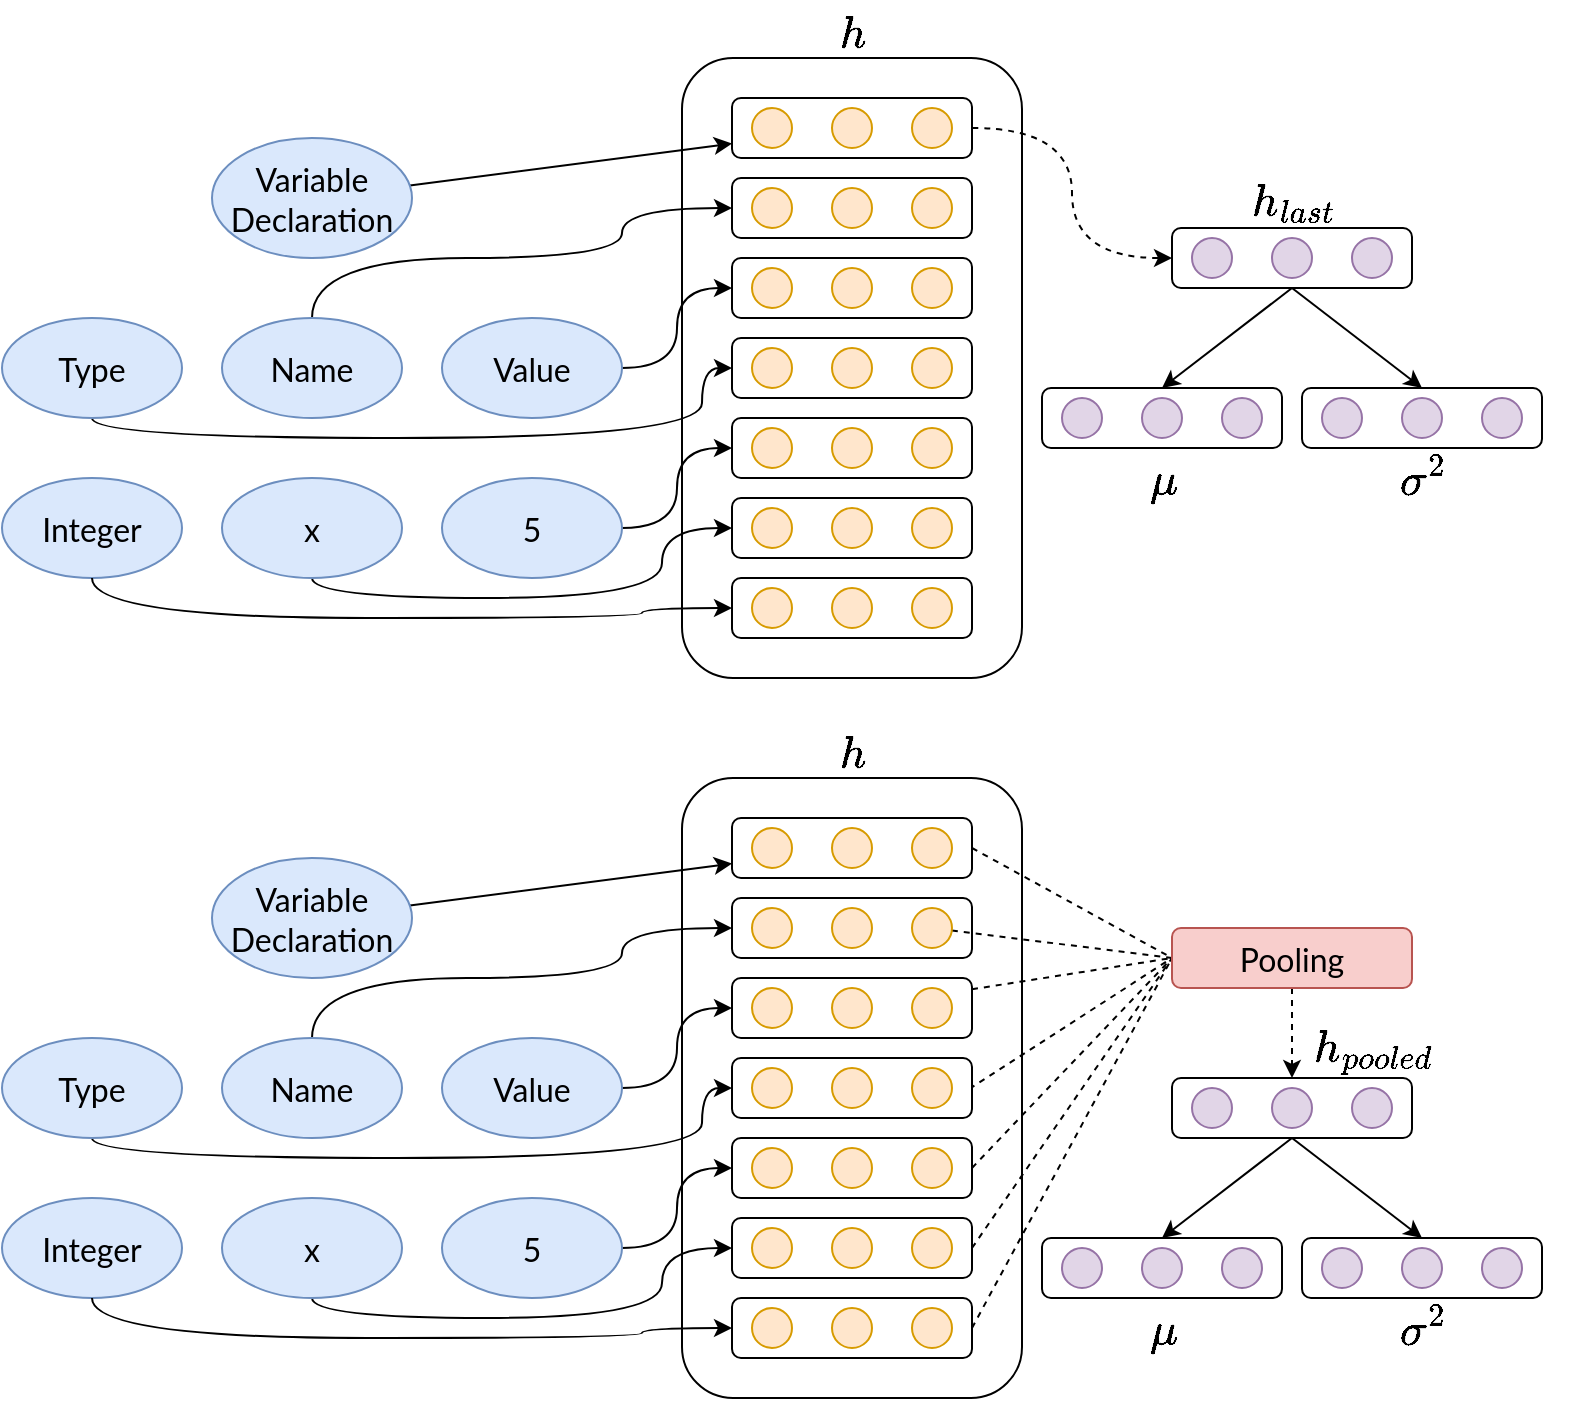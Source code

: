 <mxfile version="14.8.5" type="device"><diagram id="ypJ4XwkEqWd9uVKHv0ZR" name="Page-1"><mxGraphModel dx="1673" dy="920" grid="1" gridSize="10" guides="1" tooltips="1" connect="1" arrows="1" fold="1" page="1" pageScale="1" pageWidth="827" pageHeight="1169" math="1" shadow="0"><root><mxCell id="0"/><mxCell id="1" parent="0"/><mxCell id="jAnNdnxV0atTqj2588EA-1" value="" style="rounded=1;whiteSpace=wrap;html=1;fontFamily=Lato;fontSource=https%3A%2F%2Ffonts.googleapis.com%2Fcss%3Ffamily%3DLato;fontSize=20;" vertex="1" parent="1"><mxGeometry x="340" y="190" width="170" height="310" as="geometry"/></mxCell><mxCell id="jAnNdnxV0atTqj2588EA-38" style="rounded=0;orthogonalLoop=1;jettySize=auto;html=1;" edge="1" parent="1" source="dP1jcXyGKZI1UrUDFNHJ-2" target="jAnNdnxV0atTqj2588EA-2"><mxGeometry relative="1" as="geometry"/></mxCell><mxCell id="dP1jcXyGKZI1UrUDFNHJ-2" value="&lt;div style=&quot;font-size: 16px;&quot;&gt;Variable &lt;br style=&quot;font-size: 16px;&quot;&gt;&lt;/div&gt;&lt;div style=&quot;font-size: 16px;&quot;&gt;Declaration&lt;br style=&quot;font-size: 16px;&quot;&gt;&lt;/div&gt;" style="ellipse;whiteSpace=wrap;html=1;fontFamily=Lato;fontSource=https%3A%2F%2Ffonts.googleapis.com%2Fcss%3Ffamily%3DLato;fontSize=16;fillColor=#dae8fc;strokeColor=#6c8ebf;" parent="1" vertex="1"><mxGeometry x="105" y="230" width="100" height="60" as="geometry"/></mxCell><mxCell id="jAnNdnxV0atTqj2588EA-45" style="edgeStyle=orthogonalEdgeStyle;rounded=0;orthogonalLoop=1;jettySize=auto;html=1;exitX=0.5;exitY=0;exitDx=0;exitDy=0;entryX=0;entryY=0.5;entryDx=0;entryDy=0;curved=1;" edge="1" parent="1" source="dP1jcXyGKZI1UrUDFNHJ-3" target="jAnNdnxV0atTqj2588EA-7"><mxGeometry relative="1" as="geometry"><Array as="points"><mxPoint x="155" y="290"/><mxPoint x="310" y="290"/><mxPoint x="310" y="265"/></Array></mxGeometry></mxCell><mxCell id="dP1jcXyGKZI1UrUDFNHJ-3" value="Name" style="ellipse;whiteSpace=wrap;html=1;fontFamily=Lato;fontSource=https%3A%2F%2Ffonts.googleapis.com%2Fcss%3Ffamily%3DLato;fontSize=16;fillColor=#dae8fc;strokeColor=#6c8ebf;" parent="1" vertex="1"><mxGeometry x="110" y="320" width="90" height="50" as="geometry"/></mxCell><mxCell id="jAnNdnxV0atTqj2588EA-35" style="edgeStyle=orthogonalEdgeStyle;curved=1;rounded=0;orthogonalLoop=1;jettySize=auto;html=1;entryX=0;entryY=0.5;entryDx=0;entryDy=0;" edge="1" parent="1" source="dP1jcXyGKZI1UrUDFNHJ-4" target="jAnNdnxV0atTqj2588EA-15"><mxGeometry relative="1" as="geometry"><Array as="points"><mxPoint x="45" y="380"/><mxPoint x="350" y="380"/><mxPoint x="350" y="345"/></Array></mxGeometry></mxCell><mxCell id="dP1jcXyGKZI1UrUDFNHJ-4" value="Type" style="ellipse;whiteSpace=wrap;html=1;fontFamily=Lato;fontSource=https%3A%2F%2Ffonts.googleapis.com%2Fcss%3Ffamily%3DLato;fontSize=16;fillColor=#dae8fc;strokeColor=#6c8ebf;" parent="1" vertex="1"><mxGeometry y="320" width="90" height="50" as="geometry"/></mxCell><mxCell id="jAnNdnxV0atTqj2588EA-37" style="edgeStyle=orthogonalEdgeStyle;curved=1;rounded=0;orthogonalLoop=1;jettySize=auto;html=1;entryX=0;entryY=0.5;entryDx=0;entryDy=0;" edge="1" parent="1" source="dP1jcXyGKZI1UrUDFNHJ-5" target="jAnNdnxV0atTqj2588EA-11"><mxGeometry relative="1" as="geometry"/></mxCell><mxCell id="dP1jcXyGKZI1UrUDFNHJ-5" value="Value" style="ellipse;whiteSpace=wrap;html=1;fontFamily=Lato;fontSource=https%3A%2F%2Ffonts.googleapis.com%2Fcss%3Ffamily%3DLato;fontSize=16;fillColor=#dae8fc;strokeColor=#6c8ebf;" parent="1" vertex="1"><mxGeometry x="220" y="320" width="90" height="50" as="geometry"/></mxCell><mxCell id="dP1jcXyGKZI1UrUDFNHJ-6" value="Integer" style="ellipse;whiteSpace=wrap;html=1;fontFamily=Lato;fontSource=https%3A%2F%2Ffonts.googleapis.com%2Fcss%3Ffamily%3DLato;fontSize=16;fillColor=#dae8fc;strokeColor=#6c8ebf;" parent="1" vertex="1"><mxGeometry y="400" width="90" height="50" as="geometry"/></mxCell><mxCell id="jAnNdnxV0atTqj2588EA-32" style="edgeStyle=orthogonalEdgeStyle;curved=1;rounded=0;orthogonalLoop=1;jettySize=auto;html=1;exitX=0.5;exitY=1;exitDx=0;exitDy=0;entryX=0;entryY=0.5;entryDx=0;entryDy=0;" edge="1" parent="1" source="dP1jcXyGKZI1UrUDFNHJ-7" target="jAnNdnxV0atTqj2588EA-23"><mxGeometry relative="1" as="geometry"><Array as="points"><mxPoint x="155" y="460"/><mxPoint x="330" y="460"/><mxPoint x="330" y="425"/></Array></mxGeometry></mxCell><mxCell id="dP1jcXyGKZI1UrUDFNHJ-7" value="x" style="ellipse;whiteSpace=wrap;html=1;fontFamily=Lato;fontSource=https%3A%2F%2Ffonts.googleapis.com%2Fcss%3Ffamily%3DLato;fontSize=16;fillColor=#dae8fc;strokeColor=#6c8ebf;" parent="1" vertex="1"><mxGeometry x="110" y="400" width="90" height="50" as="geometry"/></mxCell><mxCell id="jAnNdnxV0atTqj2588EA-33" style="edgeStyle=orthogonalEdgeStyle;curved=1;rounded=0;orthogonalLoop=1;jettySize=auto;html=1;exitX=1;exitY=0.5;exitDx=0;exitDy=0;entryX=0;entryY=0.5;entryDx=0;entryDy=0;" edge="1" parent="1" source="dP1jcXyGKZI1UrUDFNHJ-8" target="jAnNdnxV0atTqj2588EA-19"><mxGeometry relative="1" as="geometry"/></mxCell><mxCell id="dP1jcXyGKZI1UrUDFNHJ-8" value="5" style="ellipse;whiteSpace=wrap;html=1;fontFamily=Lato;fontSource=https%3A%2F%2Ffonts.googleapis.com%2Fcss%3Ffamily%3DLato;fontSize=16;fillColor=#dae8fc;strokeColor=#6c8ebf;" parent="1" vertex="1"><mxGeometry x="220" y="400" width="90" height="50" as="geometry"/></mxCell><mxCell id="jAnNdnxV0atTqj2588EA-31" style="rounded=0;orthogonalLoop=1;jettySize=auto;html=1;entryX=0;entryY=0.5;entryDx=0;entryDy=0;edgeStyle=orthogonalEdgeStyle;curved=1;" edge="1" parent="1" target="jAnNdnxV0atTqj2588EA-27"><mxGeometry relative="1" as="geometry"><mxPoint x="45" y="450" as="sourcePoint"/><Array as="points"><mxPoint x="45" y="470"/><mxPoint x="320" y="470"/><mxPoint x="320" y="465"/></Array></mxGeometry></mxCell><mxCell id="jAnNdnxV0atTqj2588EA-47" style="edgeStyle=orthogonalEdgeStyle;curved=1;rounded=0;orthogonalLoop=1;jettySize=auto;html=1;entryX=0;entryY=0.5;entryDx=0;entryDy=0;strokeColor=#000000;dashed=1;fontFamily=Lato;fontSource=https%3A%2F%2Ffonts.googleapis.com%2Fcss%3Ffamily%3DLato;fontSize=20;" edge="1" parent="1" source="jAnNdnxV0atTqj2588EA-2" target="jAnNdnxV0atTqj2588EA-40"><mxGeometry relative="1" as="geometry"/></mxCell><mxCell id="jAnNdnxV0atTqj2588EA-2" value="" style="rounded=1;whiteSpace=wrap;html=1;fontFamily=Lato;fontSource=https%3A%2F%2Ffonts.googleapis.com%2Fcss%3Ffamily%3DLato;fontSize=20;" vertex="1" parent="1"><mxGeometry x="365" y="210" width="120" height="30" as="geometry"/></mxCell><mxCell id="jAnNdnxV0atTqj2588EA-3" value="" style="ellipse;whiteSpace=wrap;html=1;aspect=fixed;fillColor=#ffe6cc;strokeColor=#d79b00;fontFamily=Lato;fontSource=https%3A%2F%2Ffonts.googleapis.com%2Fcss%3Ffamily%3DLato;fontSize=20;" vertex="1" parent="1"><mxGeometry x="375" y="215" width="20" height="20" as="geometry"/></mxCell><mxCell id="jAnNdnxV0atTqj2588EA-4" value="" style="ellipse;whiteSpace=wrap;html=1;aspect=fixed;fillColor=#ffe6cc;strokeColor=#d79b00;fontFamily=Lato;fontSource=https%3A%2F%2Ffonts.googleapis.com%2Fcss%3Ffamily%3DLato;fontSize=20;" vertex="1" parent="1"><mxGeometry x="415" y="215" width="20" height="20" as="geometry"/></mxCell><mxCell id="jAnNdnxV0atTqj2588EA-5" value="" style="ellipse;whiteSpace=wrap;html=1;aspect=fixed;fillColor=#ffe6cc;strokeColor=#d79b00;fontFamily=Lato;fontSource=https%3A%2F%2Ffonts.googleapis.com%2Fcss%3Ffamily%3DLato;fontSize=20;" vertex="1" parent="1"><mxGeometry x="455" y="215" width="20" height="20" as="geometry"/></mxCell><mxCell id="jAnNdnxV0atTqj2588EA-7" value="" style="rounded=1;whiteSpace=wrap;html=1;fontFamily=Lato;fontSource=https%3A%2F%2Ffonts.googleapis.com%2Fcss%3Ffamily%3DLato;fontSize=20;" vertex="1" parent="1"><mxGeometry x="365" y="250" width="120" height="30" as="geometry"/></mxCell><mxCell id="jAnNdnxV0atTqj2588EA-8" value="" style="ellipse;whiteSpace=wrap;html=1;aspect=fixed;fillColor=#ffe6cc;strokeColor=#d79b00;fontFamily=Lato;fontSource=https%3A%2F%2Ffonts.googleapis.com%2Fcss%3Ffamily%3DLato;fontSize=20;" vertex="1" parent="1"><mxGeometry x="375" y="255" width="20" height="20" as="geometry"/></mxCell><mxCell id="jAnNdnxV0atTqj2588EA-9" value="" style="ellipse;whiteSpace=wrap;html=1;aspect=fixed;fillColor=#ffe6cc;strokeColor=#d79b00;fontFamily=Lato;fontSource=https%3A%2F%2Ffonts.googleapis.com%2Fcss%3Ffamily%3DLato;fontSize=20;" vertex="1" parent="1"><mxGeometry x="415" y="255" width="20" height="20" as="geometry"/></mxCell><mxCell id="jAnNdnxV0atTqj2588EA-10" value="" style="ellipse;whiteSpace=wrap;html=1;aspect=fixed;fillColor=#ffe6cc;strokeColor=#d79b00;fontFamily=Lato;fontSource=https%3A%2F%2Ffonts.googleapis.com%2Fcss%3Ffamily%3DLato;fontSize=20;" vertex="1" parent="1"><mxGeometry x="455" y="255" width="20" height="20" as="geometry"/></mxCell><mxCell id="jAnNdnxV0atTqj2588EA-11" value="" style="rounded=1;whiteSpace=wrap;html=1;fontFamily=Lato;fontSource=https%3A%2F%2Ffonts.googleapis.com%2Fcss%3Ffamily%3DLato;fontSize=20;" vertex="1" parent="1"><mxGeometry x="365" y="290" width="120" height="30" as="geometry"/></mxCell><mxCell id="jAnNdnxV0atTqj2588EA-12" value="" style="ellipse;whiteSpace=wrap;html=1;aspect=fixed;fillColor=#ffe6cc;strokeColor=#d79b00;fontFamily=Lato;fontSource=https%3A%2F%2Ffonts.googleapis.com%2Fcss%3Ffamily%3DLato;fontSize=20;" vertex="1" parent="1"><mxGeometry x="375" y="295" width="20" height="20" as="geometry"/></mxCell><mxCell id="jAnNdnxV0atTqj2588EA-13" value="" style="ellipse;whiteSpace=wrap;html=1;aspect=fixed;fillColor=#ffe6cc;strokeColor=#d79b00;fontFamily=Lato;fontSource=https%3A%2F%2Ffonts.googleapis.com%2Fcss%3Ffamily%3DLato;fontSize=20;" vertex="1" parent="1"><mxGeometry x="415" y="295" width="20" height="20" as="geometry"/></mxCell><mxCell id="jAnNdnxV0atTqj2588EA-14" value="" style="ellipse;whiteSpace=wrap;html=1;aspect=fixed;fillColor=#ffe6cc;strokeColor=#d79b00;fontFamily=Lato;fontSource=https%3A%2F%2Ffonts.googleapis.com%2Fcss%3Ffamily%3DLato;fontSize=20;" vertex="1" parent="1"><mxGeometry x="455" y="295" width="20" height="20" as="geometry"/></mxCell><mxCell id="jAnNdnxV0atTqj2588EA-15" value="" style="rounded=1;whiteSpace=wrap;html=1;fontFamily=Lato;fontSource=https%3A%2F%2Ffonts.googleapis.com%2Fcss%3Ffamily%3DLato;fontSize=20;" vertex="1" parent="1"><mxGeometry x="365" y="330" width="120" height="30" as="geometry"/></mxCell><mxCell id="jAnNdnxV0atTqj2588EA-16" value="" style="ellipse;whiteSpace=wrap;html=1;aspect=fixed;fillColor=#ffe6cc;strokeColor=#d79b00;fontFamily=Lato;fontSource=https%3A%2F%2Ffonts.googleapis.com%2Fcss%3Ffamily%3DLato;fontSize=20;" vertex="1" parent="1"><mxGeometry x="375" y="335" width="20" height="20" as="geometry"/></mxCell><mxCell id="jAnNdnxV0atTqj2588EA-17" value="" style="ellipse;whiteSpace=wrap;html=1;aspect=fixed;fillColor=#ffe6cc;strokeColor=#d79b00;fontFamily=Lato;fontSource=https%3A%2F%2Ffonts.googleapis.com%2Fcss%3Ffamily%3DLato;fontSize=20;" vertex="1" parent="1"><mxGeometry x="415" y="335" width="20" height="20" as="geometry"/></mxCell><mxCell id="jAnNdnxV0atTqj2588EA-18" value="" style="ellipse;whiteSpace=wrap;html=1;aspect=fixed;fillColor=#ffe6cc;strokeColor=#d79b00;fontFamily=Lato;fontSource=https%3A%2F%2Ffonts.googleapis.com%2Fcss%3Ffamily%3DLato;fontSize=20;" vertex="1" parent="1"><mxGeometry x="455" y="335" width="20" height="20" as="geometry"/></mxCell><mxCell id="jAnNdnxV0atTqj2588EA-19" value="" style="rounded=1;whiteSpace=wrap;html=1;fontFamily=Lato;fontSource=https%3A%2F%2Ffonts.googleapis.com%2Fcss%3Ffamily%3DLato;fontSize=20;" vertex="1" parent="1"><mxGeometry x="365" y="370" width="120" height="30" as="geometry"/></mxCell><mxCell id="jAnNdnxV0atTqj2588EA-20" value="" style="ellipse;whiteSpace=wrap;html=1;aspect=fixed;fillColor=#ffe6cc;strokeColor=#d79b00;fontFamily=Lato;fontSource=https%3A%2F%2Ffonts.googleapis.com%2Fcss%3Ffamily%3DLato;fontSize=20;" vertex="1" parent="1"><mxGeometry x="375" y="375" width="20" height="20" as="geometry"/></mxCell><mxCell id="jAnNdnxV0atTqj2588EA-21" value="" style="ellipse;whiteSpace=wrap;html=1;aspect=fixed;fillColor=#ffe6cc;strokeColor=#d79b00;fontFamily=Lato;fontSource=https%3A%2F%2Ffonts.googleapis.com%2Fcss%3Ffamily%3DLato;fontSize=20;" vertex="1" parent="1"><mxGeometry x="415" y="375" width="20" height="20" as="geometry"/></mxCell><mxCell id="jAnNdnxV0atTqj2588EA-22" value="" style="ellipse;whiteSpace=wrap;html=1;aspect=fixed;fillColor=#ffe6cc;strokeColor=#d79b00;fontFamily=Lato;fontSource=https%3A%2F%2Ffonts.googleapis.com%2Fcss%3Ffamily%3DLato;fontSize=20;" vertex="1" parent="1"><mxGeometry x="455" y="375" width="20" height="20" as="geometry"/></mxCell><mxCell id="jAnNdnxV0atTqj2588EA-23" value="" style="rounded=1;whiteSpace=wrap;html=1;fontFamily=Lato;fontSource=https%3A%2F%2Ffonts.googleapis.com%2Fcss%3Ffamily%3DLato;fontSize=20;" vertex="1" parent="1"><mxGeometry x="365" y="410" width="120" height="30" as="geometry"/></mxCell><mxCell id="jAnNdnxV0atTqj2588EA-24" value="" style="ellipse;whiteSpace=wrap;html=1;aspect=fixed;fillColor=#ffe6cc;strokeColor=#d79b00;fontFamily=Lato;fontSource=https%3A%2F%2Ffonts.googleapis.com%2Fcss%3Ffamily%3DLato;fontSize=20;" vertex="1" parent="1"><mxGeometry x="375" y="415" width="20" height="20" as="geometry"/></mxCell><mxCell id="jAnNdnxV0atTqj2588EA-25" value="" style="ellipse;whiteSpace=wrap;html=1;aspect=fixed;fillColor=#ffe6cc;strokeColor=#d79b00;fontFamily=Lato;fontSource=https%3A%2F%2Ffonts.googleapis.com%2Fcss%3Ffamily%3DLato;fontSize=20;" vertex="1" parent="1"><mxGeometry x="415" y="415" width="20" height="20" as="geometry"/></mxCell><mxCell id="jAnNdnxV0atTqj2588EA-26" value="" style="ellipse;whiteSpace=wrap;html=1;aspect=fixed;fillColor=#ffe6cc;strokeColor=#d79b00;fontFamily=Lato;fontSource=https%3A%2F%2Ffonts.googleapis.com%2Fcss%3Ffamily%3DLato;fontSize=20;" vertex="1" parent="1"><mxGeometry x="455" y="415" width="20" height="20" as="geometry"/></mxCell><mxCell id="jAnNdnxV0atTqj2588EA-27" value="" style="rounded=1;whiteSpace=wrap;html=1;fontFamily=Lato;fontSource=https%3A%2F%2Ffonts.googleapis.com%2Fcss%3Ffamily%3DLato;fontSize=20;" vertex="1" parent="1"><mxGeometry x="365" y="450" width="120" height="30" as="geometry"/></mxCell><mxCell id="jAnNdnxV0atTqj2588EA-28" value="" style="ellipse;whiteSpace=wrap;html=1;aspect=fixed;fillColor=#ffe6cc;strokeColor=#d79b00;fontFamily=Lato;fontSource=https%3A%2F%2Ffonts.googleapis.com%2Fcss%3Ffamily%3DLato;fontSize=20;" vertex="1" parent="1"><mxGeometry x="375" y="455" width="20" height="20" as="geometry"/></mxCell><mxCell id="jAnNdnxV0atTqj2588EA-29" value="" style="ellipse;whiteSpace=wrap;html=1;aspect=fixed;fillColor=#ffe6cc;strokeColor=#d79b00;fontFamily=Lato;fontSource=https%3A%2F%2Ffonts.googleapis.com%2Fcss%3Ffamily%3DLato;fontSize=20;" vertex="1" parent="1"><mxGeometry x="415" y="455" width="20" height="20" as="geometry"/></mxCell><mxCell id="jAnNdnxV0atTqj2588EA-30" value="" style="ellipse;whiteSpace=wrap;html=1;aspect=fixed;fillColor=#ffe6cc;strokeColor=#d79b00;fontFamily=Lato;fontSource=https%3A%2F%2Ffonts.googleapis.com%2Fcss%3Ffamily%3DLato;fontSize=20;" vertex="1" parent="1"><mxGeometry x="455" y="455" width="20" height="20" as="geometry"/></mxCell><mxCell id="jAnNdnxV0atTqj2588EA-40" value="" style="rounded=1;whiteSpace=wrap;html=1;fontFamily=Lato;fontSource=https%3A%2F%2Ffonts.googleapis.com%2Fcss%3Ffamily%3DLato;fontSize=20;" vertex="1" parent="1"><mxGeometry x="585" y="275" width="120" height="30" as="geometry"/></mxCell><mxCell id="jAnNdnxV0atTqj2588EA-41" value="" style="ellipse;whiteSpace=wrap;html=1;aspect=fixed;fillColor=#e1d5e7;strokeColor=#9673a6;fontFamily=Lato;fontSource=https%3A%2F%2Ffonts.googleapis.com%2Fcss%3Ffamily%3DLato;fontSize=20;" vertex="1" parent="1"><mxGeometry x="595" y="280" width="20" height="20" as="geometry"/></mxCell><mxCell id="jAnNdnxV0atTqj2588EA-56" style="rounded=0;orthogonalLoop=1;jettySize=auto;html=1;entryX=0.5;entryY=0;entryDx=0;entryDy=0;strokeColor=#000000;exitX=0.5;exitY=1;exitDx=0;exitDy=0;fontFamily=Lato;fontSource=https%3A%2F%2Ffonts.googleapis.com%2Fcss%3Ffamily%3DLato;fontSize=20;" edge="1" parent="1" source="jAnNdnxV0atTqj2588EA-40" target="jAnNdnxV0atTqj2588EA-52"><mxGeometry relative="1" as="geometry"/></mxCell><mxCell id="jAnNdnxV0atTqj2588EA-42" value="" style="ellipse;whiteSpace=wrap;html=1;aspect=fixed;fillColor=#e1d5e7;strokeColor=#9673a6;fontFamily=Lato;fontSource=https%3A%2F%2Ffonts.googleapis.com%2Fcss%3Ffamily%3DLato;fontSize=20;" vertex="1" parent="1"><mxGeometry x="635" y="280" width="20" height="20" as="geometry"/></mxCell><mxCell id="jAnNdnxV0atTqj2588EA-43" value="" style="ellipse;whiteSpace=wrap;html=1;aspect=fixed;fillColor=#e1d5e7;strokeColor=#9673a6;fontFamily=Lato;fontSource=https%3A%2F%2Ffonts.googleapis.com%2Fcss%3Ffamily%3DLato;fontSize=20;" vertex="1" parent="1"><mxGeometry x="675" y="280" width="20" height="20" as="geometry"/></mxCell><mxCell id="jAnNdnxV0atTqj2588EA-57" style="edgeStyle=none;rounded=0;orthogonalLoop=1;jettySize=auto;html=1;strokeColor=#000000;exitX=0.5;exitY=1;exitDx=0;exitDy=0;entryX=0.5;entryY=0;entryDx=0;entryDy=0;fontFamily=Lato;fontSource=https%3A%2F%2Ffonts.googleapis.com%2Fcss%3Ffamily%3DLato;fontSize=20;" edge="1" parent="1" source="jAnNdnxV0atTqj2588EA-40" target="jAnNdnxV0atTqj2588EA-48"><mxGeometry relative="1" as="geometry"/></mxCell><mxCell id="jAnNdnxV0atTqj2588EA-48" value="" style="rounded=1;whiteSpace=wrap;html=1;fontFamily=Lato;fontSource=https%3A%2F%2Ffonts.googleapis.com%2Fcss%3Ffamily%3DLato;fontSize=20;" vertex="1" parent="1"><mxGeometry x="650" y="355" width="120" height="30" as="geometry"/></mxCell><mxCell id="jAnNdnxV0atTqj2588EA-49" value="" style="ellipse;whiteSpace=wrap;html=1;aspect=fixed;fillColor=#e1d5e7;strokeColor=#9673a6;fontFamily=Lato;fontSource=https%3A%2F%2Ffonts.googleapis.com%2Fcss%3Ffamily%3DLato;fontSize=20;" vertex="1" parent="1"><mxGeometry x="660" y="360" width="20" height="20" as="geometry"/></mxCell><mxCell id="jAnNdnxV0atTqj2588EA-50" value="" style="ellipse;whiteSpace=wrap;html=1;aspect=fixed;fillColor=#e1d5e7;strokeColor=#9673a6;fontFamily=Lato;fontSource=https%3A%2F%2Ffonts.googleapis.com%2Fcss%3Ffamily%3DLato;fontSize=20;" vertex="1" parent="1"><mxGeometry x="700" y="360" width="20" height="20" as="geometry"/></mxCell><mxCell id="jAnNdnxV0atTqj2588EA-51" value="" style="ellipse;whiteSpace=wrap;html=1;aspect=fixed;fillColor=#e1d5e7;strokeColor=#9673a6;fontFamily=Lato;fontSource=https%3A%2F%2Ffonts.googleapis.com%2Fcss%3Ffamily%3DLato;fontSize=20;" vertex="1" parent="1"><mxGeometry x="740" y="360" width="20" height="20" as="geometry"/></mxCell><mxCell id="jAnNdnxV0atTqj2588EA-52" value="" style="rounded=1;whiteSpace=wrap;html=1;fontFamily=Lato;fontSource=https%3A%2F%2Ffonts.googleapis.com%2Fcss%3Ffamily%3DLato;fontSize=20;" vertex="1" parent="1"><mxGeometry x="520" y="355" width="120" height="30" as="geometry"/></mxCell><mxCell id="jAnNdnxV0atTqj2588EA-53" value="" style="ellipse;whiteSpace=wrap;html=1;aspect=fixed;fillColor=#e1d5e7;strokeColor=#9673a6;fontFamily=Lato;fontSource=https%3A%2F%2Ffonts.googleapis.com%2Fcss%3Ffamily%3DLato;fontSize=20;" vertex="1" parent="1"><mxGeometry x="530" y="360" width="20" height="20" as="geometry"/></mxCell><mxCell id="jAnNdnxV0atTqj2588EA-54" value="" style="ellipse;whiteSpace=wrap;html=1;aspect=fixed;fillColor=#e1d5e7;strokeColor=#9673a6;fontFamily=Lato;fontSource=https%3A%2F%2Ffonts.googleapis.com%2Fcss%3Ffamily%3DLato;fontSize=20;" vertex="1" parent="1"><mxGeometry x="570" y="360" width="20" height="20" as="geometry"/></mxCell><mxCell id="jAnNdnxV0atTqj2588EA-55" value="" style="ellipse;whiteSpace=wrap;html=1;aspect=fixed;fillColor=#e1d5e7;strokeColor=#9673a6;fontFamily=Lato;fontSource=https%3A%2F%2Ffonts.googleapis.com%2Fcss%3Ffamily%3DLato;fontSize=20;" vertex="1" parent="1"><mxGeometry x="610" y="360" width="20" height="20" as="geometry"/></mxCell><mxCell id="jAnNdnxV0atTqj2588EA-58" value="&lt;div style=&quot;font-size: 20px;&quot;&gt;$$\mu$$&lt;/div&gt;" style="text;html=1;align=center;verticalAlign=middle;resizable=0;points=[];autosize=1;strokeColor=none;fontStyle=1;fontFamily=Lato;fontSource=https%3A%2F%2Ffonts.googleapis.com%2Fcss%3Ffamily%3DLato;fontSize=20;" vertex="1" parent="1"><mxGeometry x="530" y="385" width="100" height="30" as="geometry"/></mxCell><mxCell id="jAnNdnxV0atTqj2588EA-59" value="&lt;div style=&quot;font-size: 20px;&quot;&gt;$$\sigma^2 $$&lt;/div&gt;" style="text;html=1;align=center;verticalAlign=middle;resizable=0;points=[];autosize=1;strokeColor=none;fontStyle=1;fontFamily=Lato;fontSource=https%3A%2F%2Ffonts.googleapis.com%2Fcss%3Ffamily%3DLato;fontSize=20;" vertex="1" parent="1"><mxGeometry x="635" y="385" width="150" height="30" as="geometry"/></mxCell><mxCell id="jAnNdnxV0atTqj2588EA-60" value="$$h_{last}$$" style="text;html=1;align=center;verticalAlign=middle;resizable=0;points=[];autosize=1;strokeColor=none;fontFamily=Lato;fontSource=https%3A%2F%2Ffonts.googleapis.com%2Fcss%3Ffamily%3DLato;fontSize=20;" vertex="1" parent="1"><mxGeometry x="585" y="245" width="120" height="30" as="geometry"/></mxCell><mxCell id="jAnNdnxV0atTqj2588EA-61" value="$$h$$" style="text;html=1;align=center;verticalAlign=middle;resizable=0;points=[];autosize=1;strokeColor=none;fontFamily=Lato;fontSource=https%3A%2F%2Ffonts.googleapis.com%2Fcss%3Ffamily%3DLato;fontSize=20;" vertex="1" parent="1"><mxGeometry x="390" y="161" width="70" height="30" as="geometry"/></mxCell><mxCell id="jAnNdnxV0atTqj2588EA-62" value="" style="rounded=1;whiteSpace=wrap;html=1;fontFamily=Lato;fontSource=https%3A%2F%2Ffonts.googleapis.com%2Fcss%3Ffamily%3DLato;fontSize=20;" vertex="1" parent="1"><mxGeometry x="340" y="550" width="170" height="310" as="geometry"/></mxCell><mxCell id="jAnNdnxV0atTqj2588EA-63" style="rounded=0;orthogonalLoop=1;jettySize=auto;html=1;" edge="1" parent="1" source="jAnNdnxV0atTqj2588EA-64" target="jAnNdnxV0atTqj2588EA-78"><mxGeometry relative="1" as="geometry"/></mxCell><mxCell id="jAnNdnxV0atTqj2588EA-64" value="&lt;div style=&quot;font-size: 16px;&quot;&gt;Variable &lt;br style=&quot;font-size: 16px;&quot;&gt;&lt;/div&gt;&lt;div style=&quot;font-size: 16px;&quot;&gt;Declaration&lt;br style=&quot;font-size: 16px;&quot;&gt;&lt;/div&gt;" style="ellipse;whiteSpace=wrap;html=1;fontFamily=Lato;fontSource=https%3A%2F%2Ffonts.googleapis.com%2Fcss%3Ffamily%3DLato;fontSize=16;fillColor=#dae8fc;strokeColor=#6c8ebf;" vertex="1" parent="1"><mxGeometry x="105" y="590" width="100" height="60" as="geometry"/></mxCell><mxCell id="jAnNdnxV0atTqj2588EA-65" style="edgeStyle=orthogonalEdgeStyle;rounded=0;orthogonalLoop=1;jettySize=auto;html=1;exitX=0.5;exitY=0;exitDx=0;exitDy=0;entryX=0;entryY=0.5;entryDx=0;entryDy=0;curved=1;" edge="1" parent="1" source="jAnNdnxV0atTqj2588EA-66" target="jAnNdnxV0atTqj2588EA-82"><mxGeometry relative="1" as="geometry"><Array as="points"><mxPoint x="155" y="650"/><mxPoint x="310" y="650"/><mxPoint x="310" y="625"/></Array></mxGeometry></mxCell><mxCell id="jAnNdnxV0atTqj2588EA-66" value="Name" style="ellipse;whiteSpace=wrap;html=1;fontFamily=Lato;fontSource=https%3A%2F%2Ffonts.googleapis.com%2Fcss%3Ffamily%3DLato;fontSize=16;fillColor=#dae8fc;strokeColor=#6c8ebf;" vertex="1" parent="1"><mxGeometry x="110" y="680" width="90" height="50" as="geometry"/></mxCell><mxCell id="jAnNdnxV0atTqj2588EA-67" style="edgeStyle=orthogonalEdgeStyle;curved=1;rounded=0;orthogonalLoop=1;jettySize=auto;html=1;entryX=0;entryY=0.5;entryDx=0;entryDy=0;" edge="1" parent="1" source="jAnNdnxV0atTqj2588EA-68" target="jAnNdnxV0atTqj2588EA-90"><mxGeometry relative="1" as="geometry"><Array as="points"><mxPoint x="45" y="740"/><mxPoint x="350" y="740"/><mxPoint x="350" y="705"/></Array></mxGeometry></mxCell><mxCell id="jAnNdnxV0atTqj2588EA-68" value="Type" style="ellipse;whiteSpace=wrap;html=1;fontFamily=Lato;fontSource=https%3A%2F%2Ffonts.googleapis.com%2Fcss%3Ffamily%3DLato;fontSize=16;fillColor=#dae8fc;strokeColor=#6c8ebf;" vertex="1" parent="1"><mxGeometry y="680" width="90" height="50" as="geometry"/></mxCell><mxCell id="jAnNdnxV0atTqj2588EA-69" style="edgeStyle=orthogonalEdgeStyle;curved=1;rounded=0;orthogonalLoop=1;jettySize=auto;html=1;entryX=0;entryY=0.5;entryDx=0;entryDy=0;" edge="1" parent="1" source="jAnNdnxV0atTqj2588EA-70" target="jAnNdnxV0atTqj2588EA-86"><mxGeometry relative="1" as="geometry"/></mxCell><mxCell id="jAnNdnxV0atTqj2588EA-70" value="Value" style="ellipse;whiteSpace=wrap;html=1;fontFamily=Lato;fontSource=https%3A%2F%2Ffonts.googleapis.com%2Fcss%3Ffamily%3DLato;fontSize=16;fillColor=#dae8fc;strokeColor=#6c8ebf;" vertex="1" parent="1"><mxGeometry x="220" y="680" width="90" height="50" as="geometry"/></mxCell><mxCell id="jAnNdnxV0atTqj2588EA-71" value="Integer" style="ellipse;whiteSpace=wrap;html=1;fontFamily=Lato;fontSource=https%3A%2F%2Ffonts.googleapis.com%2Fcss%3Ffamily%3DLato;fontSize=16;fillColor=#dae8fc;strokeColor=#6c8ebf;" vertex="1" parent="1"><mxGeometry y="760" width="90" height="50" as="geometry"/></mxCell><mxCell id="jAnNdnxV0atTqj2588EA-72" style="edgeStyle=orthogonalEdgeStyle;curved=1;rounded=0;orthogonalLoop=1;jettySize=auto;html=1;exitX=0.5;exitY=1;exitDx=0;exitDy=0;entryX=0;entryY=0.5;entryDx=0;entryDy=0;" edge="1" parent="1" source="jAnNdnxV0atTqj2588EA-73" target="jAnNdnxV0atTqj2588EA-98"><mxGeometry relative="1" as="geometry"><Array as="points"><mxPoint x="155" y="820"/><mxPoint x="330" y="820"/><mxPoint x="330" y="785"/></Array></mxGeometry></mxCell><mxCell id="jAnNdnxV0atTqj2588EA-73" value="x" style="ellipse;whiteSpace=wrap;html=1;fontFamily=Lato;fontSource=https%3A%2F%2Ffonts.googleapis.com%2Fcss%3Ffamily%3DLato;fontSize=16;fillColor=#dae8fc;strokeColor=#6c8ebf;" vertex="1" parent="1"><mxGeometry x="110" y="760" width="90" height="50" as="geometry"/></mxCell><mxCell id="jAnNdnxV0atTqj2588EA-74" style="edgeStyle=orthogonalEdgeStyle;curved=1;rounded=0;orthogonalLoop=1;jettySize=auto;html=1;exitX=1;exitY=0.5;exitDx=0;exitDy=0;entryX=0;entryY=0.5;entryDx=0;entryDy=0;" edge="1" parent="1" source="jAnNdnxV0atTqj2588EA-75" target="jAnNdnxV0atTqj2588EA-94"><mxGeometry relative="1" as="geometry"/></mxCell><mxCell id="jAnNdnxV0atTqj2588EA-75" value="5" style="ellipse;whiteSpace=wrap;html=1;fontFamily=Lato;fontSource=https%3A%2F%2Ffonts.googleapis.com%2Fcss%3Ffamily%3DLato;fontSize=16;fillColor=#dae8fc;strokeColor=#6c8ebf;" vertex="1" parent="1"><mxGeometry x="220" y="760" width="90" height="50" as="geometry"/></mxCell><mxCell id="jAnNdnxV0atTqj2588EA-76" style="rounded=0;orthogonalLoop=1;jettySize=auto;html=1;entryX=0;entryY=0.5;entryDx=0;entryDy=0;edgeStyle=orthogonalEdgeStyle;curved=1;" edge="1" parent="1" target="jAnNdnxV0atTqj2588EA-102"><mxGeometry relative="1" as="geometry"><mxPoint x="45" y="810" as="sourcePoint"/><Array as="points"><mxPoint x="45" y="830"/><mxPoint x="320" y="830"/><mxPoint x="320" y="825"/></Array></mxGeometry></mxCell><mxCell id="jAnNdnxV0atTqj2588EA-125" style="edgeStyle=none;rounded=0;orthogonalLoop=1;jettySize=auto;html=1;exitX=1;exitY=0.5;exitDx=0;exitDy=0;entryX=0;entryY=0.5;entryDx=0;entryDy=0;strokeColor=#000000;dashed=1;endArrow=none;endFill=0;fontFamily=Lato;fontSource=https%3A%2F%2Ffonts.googleapis.com%2Fcss%3Ffamily%3DLato;fontSize=20;" edge="1" parent="1" source="jAnNdnxV0atTqj2588EA-78" target="jAnNdnxV0atTqj2588EA-124"><mxGeometry relative="1" as="geometry"/></mxCell><mxCell id="jAnNdnxV0atTqj2588EA-78" value="" style="rounded=1;whiteSpace=wrap;html=1;fontFamily=Lato;fontSource=https%3A%2F%2Ffonts.googleapis.com%2Fcss%3Ffamily%3DLato;fontSize=20;" vertex="1" parent="1"><mxGeometry x="365" y="570" width="120" height="30" as="geometry"/></mxCell><mxCell id="jAnNdnxV0atTqj2588EA-79" value="" style="ellipse;whiteSpace=wrap;html=1;aspect=fixed;fillColor=#ffe6cc;strokeColor=#d79b00;fontFamily=Lato;fontSource=https%3A%2F%2Ffonts.googleapis.com%2Fcss%3Ffamily%3DLato;fontSize=20;" vertex="1" parent="1"><mxGeometry x="375" y="575" width="20" height="20" as="geometry"/></mxCell><mxCell id="jAnNdnxV0atTqj2588EA-80" value="" style="ellipse;whiteSpace=wrap;html=1;aspect=fixed;fillColor=#ffe6cc;strokeColor=#d79b00;fontFamily=Lato;fontSource=https%3A%2F%2Ffonts.googleapis.com%2Fcss%3Ffamily%3DLato;fontSize=20;" vertex="1" parent="1"><mxGeometry x="415" y="575" width="20" height="20" as="geometry"/></mxCell><mxCell id="jAnNdnxV0atTqj2588EA-81" value="" style="ellipse;whiteSpace=wrap;html=1;aspect=fixed;fillColor=#ffe6cc;strokeColor=#d79b00;fontFamily=Lato;fontSource=https%3A%2F%2Ffonts.googleapis.com%2Fcss%3Ffamily%3DLato;fontSize=20;" vertex="1" parent="1"><mxGeometry x="455" y="575" width="20" height="20" as="geometry"/></mxCell><mxCell id="jAnNdnxV0atTqj2588EA-82" value="" style="rounded=1;whiteSpace=wrap;html=1;fontFamily=Lato;fontSource=https%3A%2F%2Ffonts.googleapis.com%2Fcss%3Ffamily%3DLato;fontSize=20;" vertex="1" parent="1"><mxGeometry x="365" y="610" width="120" height="30" as="geometry"/></mxCell><mxCell id="jAnNdnxV0atTqj2588EA-83" value="" style="ellipse;whiteSpace=wrap;html=1;aspect=fixed;fillColor=#ffe6cc;strokeColor=#d79b00;fontFamily=Lato;fontSource=https%3A%2F%2Ffonts.googleapis.com%2Fcss%3Ffamily%3DLato;fontSize=20;" vertex="1" parent="1"><mxGeometry x="375" y="615" width="20" height="20" as="geometry"/></mxCell><mxCell id="jAnNdnxV0atTqj2588EA-84" value="" style="ellipse;whiteSpace=wrap;html=1;aspect=fixed;fillColor=#ffe6cc;strokeColor=#d79b00;fontFamily=Lato;fontSource=https%3A%2F%2Ffonts.googleapis.com%2Fcss%3Ffamily%3DLato;fontSize=20;" vertex="1" parent="1"><mxGeometry x="415" y="615" width="20" height="20" as="geometry"/></mxCell><mxCell id="jAnNdnxV0atTqj2588EA-126" style="edgeStyle=none;rounded=0;orthogonalLoop=1;jettySize=auto;html=1;strokeColor=#000000;dashed=1;endArrow=none;endFill=0;entryX=0;entryY=0.5;entryDx=0;entryDy=0;fontFamily=Lato;fontSource=https%3A%2F%2Ffonts.googleapis.com%2Fcss%3Ffamily%3DLato;fontSize=20;" edge="1" parent="1" source="jAnNdnxV0atTqj2588EA-85" target="jAnNdnxV0atTqj2588EA-124"><mxGeometry relative="1" as="geometry"><mxPoint x="590" y="640" as="targetPoint"/></mxGeometry></mxCell><mxCell id="jAnNdnxV0atTqj2588EA-85" value="" style="ellipse;whiteSpace=wrap;html=1;aspect=fixed;fillColor=#ffe6cc;strokeColor=#d79b00;fontFamily=Lato;fontSource=https%3A%2F%2Ffonts.googleapis.com%2Fcss%3Ffamily%3DLato;fontSize=20;" vertex="1" parent="1"><mxGeometry x="455" y="615" width="20" height="20" as="geometry"/></mxCell><mxCell id="jAnNdnxV0atTqj2588EA-127" style="edgeStyle=none;rounded=0;orthogonalLoop=1;jettySize=auto;html=1;entryX=0;entryY=0.5;entryDx=0;entryDy=0;strokeColor=#000000;dashed=1;endArrow=none;endFill=0;fontFamily=Lato;fontSource=https%3A%2F%2Ffonts.googleapis.com%2Fcss%3Ffamily%3DLato;fontSize=20;" edge="1" parent="1" source="jAnNdnxV0atTqj2588EA-86" target="jAnNdnxV0atTqj2588EA-124"><mxGeometry relative="1" as="geometry"/></mxCell><mxCell id="jAnNdnxV0atTqj2588EA-86" value="" style="rounded=1;whiteSpace=wrap;html=1;fontFamily=Lato;fontSource=https%3A%2F%2Ffonts.googleapis.com%2Fcss%3Ffamily%3DLato;fontSize=20;" vertex="1" parent="1"><mxGeometry x="365" y="650" width="120" height="30" as="geometry"/></mxCell><mxCell id="jAnNdnxV0atTqj2588EA-87" value="" style="ellipse;whiteSpace=wrap;html=1;aspect=fixed;fillColor=#ffe6cc;strokeColor=#d79b00;fontFamily=Lato;fontSource=https%3A%2F%2Ffonts.googleapis.com%2Fcss%3Ffamily%3DLato;fontSize=20;" vertex="1" parent="1"><mxGeometry x="375" y="655" width="20" height="20" as="geometry"/></mxCell><mxCell id="jAnNdnxV0atTqj2588EA-88" value="" style="ellipse;whiteSpace=wrap;html=1;aspect=fixed;fillColor=#ffe6cc;strokeColor=#d79b00;fontFamily=Lato;fontSource=https%3A%2F%2Ffonts.googleapis.com%2Fcss%3Ffamily%3DLato;fontSize=20;" vertex="1" parent="1"><mxGeometry x="415" y="655" width="20" height="20" as="geometry"/></mxCell><mxCell id="jAnNdnxV0atTqj2588EA-89" value="" style="ellipse;whiteSpace=wrap;html=1;aspect=fixed;fillColor=#ffe6cc;strokeColor=#d79b00;fontFamily=Lato;fontSource=https%3A%2F%2Ffonts.googleapis.com%2Fcss%3Ffamily%3DLato;fontSize=20;" vertex="1" parent="1"><mxGeometry x="455" y="655" width="20" height="20" as="geometry"/></mxCell><mxCell id="jAnNdnxV0atTqj2588EA-128" style="edgeStyle=none;rounded=0;orthogonalLoop=1;jettySize=auto;html=1;entryX=0;entryY=0.5;entryDx=0;entryDy=0;strokeColor=#000000;exitX=0.989;exitY=0.515;exitDx=0;exitDy=0;exitPerimeter=0;dashed=1;endArrow=none;endFill=0;fontFamily=Lato;fontSource=https%3A%2F%2Ffonts.googleapis.com%2Fcss%3Ffamily%3DLato;fontSize=20;" edge="1" parent="1" source="jAnNdnxV0atTqj2588EA-90" target="jAnNdnxV0atTqj2588EA-124"><mxGeometry relative="1" as="geometry"/></mxCell><mxCell id="jAnNdnxV0atTqj2588EA-90" value="" style="rounded=1;whiteSpace=wrap;html=1;fontFamily=Lato;fontSource=https%3A%2F%2Ffonts.googleapis.com%2Fcss%3Ffamily%3DLato;fontSize=20;" vertex="1" parent="1"><mxGeometry x="365" y="690" width="120" height="30" as="geometry"/></mxCell><mxCell id="jAnNdnxV0atTqj2588EA-91" value="" style="ellipse;whiteSpace=wrap;html=1;aspect=fixed;fillColor=#ffe6cc;strokeColor=#d79b00;fontFamily=Lato;fontSource=https%3A%2F%2Ffonts.googleapis.com%2Fcss%3Ffamily%3DLato;fontSize=20;" vertex="1" parent="1"><mxGeometry x="375" y="695" width="20" height="20" as="geometry"/></mxCell><mxCell id="jAnNdnxV0atTqj2588EA-92" value="" style="ellipse;whiteSpace=wrap;html=1;aspect=fixed;fillColor=#ffe6cc;strokeColor=#d79b00;fontFamily=Lato;fontSource=https%3A%2F%2Ffonts.googleapis.com%2Fcss%3Ffamily%3DLato;fontSize=20;" vertex="1" parent="1"><mxGeometry x="415" y="695" width="20" height="20" as="geometry"/></mxCell><mxCell id="jAnNdnxV0atTqj2588EA-93" value="" style="ellipse;whiteSpace=wrap;html=1;aspect=fixed;fillColor=#ffe6cc;strokeColor=#d79b00;fontFamily=Lato;fontSource=https%3A%2F%2Ffonts.googleapis.com%2Fcss%3Ffamily%3DLato;fontSize=20;" vertex="1" parent="1"><mxGeometry x="455" y="695" width="20" height="20" as="geometry"/></mxCell><mxCell id="jAnNdnxV0atTqj2588EA-129" style="edgeStyle=none;rounded=0;orthogonalLoop=1;jettySize=auto;html=1;entryX=0;entryY=0.5;entryDx=0;entryDy=0;strokeColor=#000000;exitX=1;exitY=0.5;exitDx=0;exitDy=0;dashed=1;endArrow=none;endFill=0;fontFamily=Lato;fontSource=https%3A%2F%2Ffonts.googleapis.com%2Fcss%3Ffamily%3DLato;fontSize=20;" edge="1" parent="1" source="jAnNdnxV0atTqj2588EA-94" target="jAnNdnxV0atTqj2588EA-124"><mxGeometry relative="1" as="geometry"/></mxCell><mxCell id="jAnNdnxV0atTqj2588EA-94" value="" style="rounded=1;whiteSpace=wrap;html=1;fontFamily=Lato;fontSource=https%3A%2F%2Ffonts.googleapis.com%2Fcss%3Ffamily%3DLato;fontSize=20;" vertex="1" parent="1"><mxGeometry x="365" y="730" width="120" height="30" as="geometry"/></mxCell><mxCell id="jAnNdnxV0atTqj2588EA-95" value="" style="ellipse;whiteSpace=wrap;html=1;aspect=fixed;fillColor=#ffe6cc;strokeColor=#d79b00;fontFamily=Lato;fontSource=https%3A%2F%2Ffonts.googleapis.com%2Fcss%3Ffamily%3DLato;fontSize=20;" vertex="1" parent="1"><mxGeometry x="375" y="735" width="20" height="20" as="geometry"/></mxCell><mxCell id="jAnNdnxV0atTqj2588EA-96" value="" style="ellipse;whiteSpace=wrap;html=1;aspect=fixed;fillColor=#ffe6cc;strokeColor=#d79b00;fontFamily=Lato;fontSource=https%3A%2F%2Ffonts.googleapis.com%2Fcss%3Ffamily%3DLato;fontSize=20;" vertex="1" parent="1"><mxGeometry x="415" y="735" width="20" height="20" as="geometry"/></mxCell><mxCell id="jAnNdnxV0atTqj2588EA-97" value="" style="ellipse;whiteSpace=wrap;html=1;aspect=fixed;fillColor=#ffe6cc;strokeColor=#d79b00;fontFamily=Lato;fontSource=https%3A%2F%2Ffonts.googleapis.com%2Fcss%3Ffamily%3DLato;fontSize=20;" vertex="1" parent="1"><mxGeometry x="455" y="735" width="20" height="20" as="geometry"/></mxCell><mxCell id="jAnNdnxV0atTqj2588EA-130" style="edgeStyle=none;rounded=0;orthogonalLoop=1;jettySize=auto;html=1;exitX=1;exitY=0.5;exitDx=0;exitDy=0;entryX=0;entryY=0.5;entryDx=0;entryDy=0;strokeColor=#000000;dashed=1;endArrow=none;endFill=0;fontFamily=Lato;fontSource=https%3A%2F%2Ffonts.googleapis.com%2Fcss%3Ffamily%3DLato;fontSize=20;" edge="1" parent="1" source="jAnNdnxV0atTqj2588EA-98" target="jAnNdnxV0atTqj2588EA-124"><mxGeometry relative="1" as="geometry"/></mxCell><mxCell id="jAnNdnxV0atTqj2588EA-98" value="" style="rounded=1;whiteSpace=wrap;html=1;fontFamily=Lato;fontSource=https%3A%2F%2Ffonts.googleapis.com%2Fcss%3Ffamily%3DLato;fontSize=20;" vertex="1" parent="1"><mxGeometry x="365" y="770" width="120" height="30" as="geometry"/></mxCell><mxCell id="jAnNdnxV0atTqj2588EA-99" value="" style="ellipse;whiteSpace=wrap;html=1;aspect=fixed;fillColor=#ffe6cc;strokeColor=#d79b00;fontFamily=Lato;fontSource=https%3A%2F%2Ffonts.googleapis.com%2Fcss%3Ffamily%3DLato;fontSize=20;" vertex="1" parent="1"><mxGeometry x="375" y="775" width="20" height="20" as="geometry"/></mxCell><mxCell id="jAnNdnxV0atTqj2588EA-100" value="" style="ellipse;whiteSpace=wrap;html=1;aspect=fixed;fillColor=#ffe6cc;strokeColor=#d79b00;fontFamily=Lato;fontSource=https%3A%2F%2Ffonts.googleapis.com%2Fcss%3Ffamily%3DLato;fontSize=20;" vertex="1" parent="1"><mxGeometry x="415" y="775" width="20" height="20" as="geometry"/></mxCell><mxCell id="jAnNdnxV0atTqj2588EA-101" value="" style="ellipse;whiteSpace=wrap;html=1;aspect=fixed;fillColor=#ffe6cc;strokeColor=#d79b00;fontFamily=Lato;fontSource=https%3A%2F%2Ffonts.googleapis.com%2Fcss%3Ffamily%3DLato;fontSize=20;" vertex="1" parent="1"><mxGeometry x="455" y="775" width="20" height="20" as="geometry"/></mxCell><mxCell id="jAnNdnxV0atTqj2588EA-131" style="edgeStyle=none;rounded=0;orthogonalLoop=1;jettySize=auto;html=1;strokeColor=#000000;entryX=0;entryY=0.5;entryDx=0;entryDy=0;exitX=1;exitY=0.5;exitDx=0;exitDy=0;dashed=1;endArrow=none;endFill=0;fontFamily=Lato;fontSource=https%3A%2F%2Ffonts.googleapis.com%2Fcss%3Ffamily%3DLato;fontSize=20;" edge="1" parent="1" source="jAnNdnxV0atTqj2588EA-102" target="jAnNdnxV0atTqj2588EA-124"><mxGeometry relative="1" as="geometry"><mxPoint x="590" y="640" as="targetPoint"/></mxGeometry></mxCell><mxCell id="jAnNdnxV0atTqj2588EA-102" value="" style="rounded=1;whiteSpace=wrap;html=1;fontFamily=Lato;fontSource=https%3A%2F%2Ffonts.googleapis.com%2Fcss%3Ffamily%3DLato;fontSize=20;" vertex="1" parent="1"><mxGeometry x="365" y="810" width="120" height="30" as="geometry"/></mxCell><mxCell id="jAnNdnxV0atTqj2588EA-103" value="" style="ellipse;whiteSpace=wrap;html=1;aspect=fixed;fillColor=#ffe6cc;strokeColor=#d79b00;fontFamily=Lato;fontSource=https%3A%2F%2Ffonts.googleapis.com%2Fcss%3Ffamily%3DLato;fontSize=20;" vertex="1" parent="1"><mxGeometry x="375" y="815" width="20" height="20" as="geometry"/></mxCell><mxCell id="jAnNdnxV0atTqj2588EA-104" value="" style="ellipse;whiteSpace=wrap;html=1;aspect=fixed;fillColor=#ffe6cc;strokeColor=#d79b00;fontFamily=Lato;fontSource=https%3A%2F%2Ffonts.googleapis.com%2Fcss%3Ffamily%3DLato;fontSize=20;" vertex="1" parent="1"><mxGeometry x="415" y="815" width="20" height="20" as="geometry"/></mxCell><mxCell id="jAnNdnxV0atTqj2588EA-105" value="" style="ellipse;whiteSpace=wrap;html=1;aspect=fixed;fillColor=#ffe6cc;strokeColor=#d79b00;fontFamily=Lato;fontSource=https%3A%2F%2Ffonts.googleapis.com%2Fcss%3Ffamily%3DLato;fontSize=20;" vertex="1" parent="1"><mxGeometry x="455" y="815" width="20" height="20" as="geometry"/></mxCell><mxCell id="jAnNdnxV0atTqj2588EA-106" value="" style="rounded=1;whiteSpace=wrap;html=1;fontFamily=Lato;fontSource=https%3A%2F%2Ffonts.googleapis.com%2Fcss%3Ffamily%3DLato;fontSize=20;" vertex="1" parent="1"><mxGeometry x="585" y="700" width="120" height="30" as="geometry"/></mxCell><mxCell id="jAnNdnxV0atTqj2588EA-107" value="" style="ellipse;whiteSpace=wrap;html=1;aspect=fixed;fillColor=#e1d5e7;strokeColor=#9673a6;fontFamily=Lato;fontSource=https%3A%2F%2Ffonts.googleapis.com%2Fcss%3Ffamily%3DLato;fontSize=20;" vertex="1" parent="1"><mxGeometry x="595" y="705" width="20" height="20" as="geometry"/></mxCell><mxCell id="jAnNdnxV0atTqj2588EA-108" style="rounded=0;orthogonalLoop=1;jettySize=auto;html=1;entryX=0.5;entryY=0;entryDx=0;entryDy=0;strokeColor=#000000;exitX=0.5;exitY=1;exitDx=0;exitDy=0;fontFamily=Lato;fontSource=https%3A%2F%2Ffonts.googleapis.com%2Fcss%3Ffamily%3DLato;fontSize=20;" edge="1" parent="1" source="jAnNdnxV0atTqj2588EA-106" target="jAnNdnxV0atTqj2588EA-116"><mxGeometry relative="1" as="geometry"/></mxCell><mxCell id="jAnNdnxV0atTqj2588EA-109" value="" style="ellipse;whiteSpace=wrap;html=1;aspect=fixed;fillColor=#e1d5e7;strokeColor=#9673a6;fontFamily=Lato;fontSource=https%3A%2F%2Ffonts.googleapis.com%2Fcss%3Ffamily%3DLato;fontSize=20;" vertex="1" parent="1"><mxGeometry x="635" y="705" width="20" height="20" as="geometry"/></mxCell><mxCell id="jAnNdnxV0atTqj2588EA-110" value="" style="ellipse;whiteSpace=wrap;html=1;aspect=fixed;fillColor=#e1d5e7;strokeColor=#9673a6;fontFamily=Lato;fontSource=https%3A%2F%2Ffonts.googleapis.com%2Fcss%3Ffamily%3DLato;fontSize=20;" vertex="1" parent="1"><mxGeometry x="675" y="705" width="20" height="20" as="geometry"/></mxCell><mxCell id="jAnNdnxV0atTqj2588EA-111" style="edgeStyle=none;rounded=0;orthogonalLoop=1;jettySize=auto;html=1;strokeColor=#000000;exitX=0.5;exitY=1;exitDx=0;exitDy=0;entryX=0.5;entryY=0;entryDx=0;entryDy=0;fontFamily=Lato;fontSource=https%3A%2F%2Ffonts.googleapis.com%2Fcss%3Ffamily%3DLato;fontSize=20;" edge="1" parent="1" source="jAnNdnxV0atTqj2588EA-106" target="jAnNdnxV0atTqj2588EA-112"><mxGeometry relative="1" as="geometry"/></mxCell><mxCell id="jAnNdnxV0atTqj2588EA-112" value="" style="rounded=1;whiteSpace=wrap;html=1;fontFamily=Lato;fontSource=https%3A%2F%2Ffonts.googleapis.com%2Fcss%3Ffamily%3DLato;fontSize=20;" vertex="1" parent="1"><mxGeometry x="650" y="780" width="120" height="30" as="geometry"/></mxCell><mxCell id="jAnNdnxV0atTqj2588EA-113" value="" style="ellipse;whiteSpace=wrap;html=1;aspect=fixed;fillColor=#e1d5e7;strokeColor=#9673a6;fontFamily=Lato;fontSource=https%3A%2F%2Ffonts.googleapis.com%2Fcss%3Ffamily%3DLato;fontSize=20;" vertex="1" parent="1"><mxGeometry x="660" y="785" width="20" height="20" as="geometry"/></mxCell><mxCell id="jAnNdnxV0atTqj2588EA-114" value="" style="ellipse;whiteSpace=wrap;html=1;aspect=fixed;fillColor=#e1d5e7;strokeColor=#9673a6;fontFamily=Lato;fontSource=https%3A%2F%2Ffonts.googleapis.com%2Fcss%3Ffamily%3DLato;fontSize=20;" vertex="1" parent="1"><mxGeometry x="700" y="785" width="20" height="20" as="geometry"/></mxCell><mxCell id="jAnNdnxV0atTqj2588EA-115" value="" style="ellipse;whiteSpace=wrap;html=1;aspect=fixed;fillColor=#e1d5e7;strokeColor=#9673a6;fontFamily=Lato;fontSource=https%3A%2F%2Ffonts.googleapis.com%2Fcss%3Ffamily%3DLato;fontSize=20;" vertex="1" parent="1"><mxGeometry x="740" y="785" width="20" height="20" as="geometry"/></mxCell><mxCell id="jAnNdnxV0atTqj2588EA-116" value="" style="rounded=1;whiteSpace=wrap;html=1;fontFamily=Lato;fontSource=https%3A%2F%2Ffonts.googleapis.com%2Fcss%3Ffamily%3DLato;fontSize=20;" vertex="1" parent="1"><mxGeometry x="520" y="780" width="120" height="30" as="geometry"/></mxCell><mxCell id="jAnNdnxV0atTqj2588EA-117" value="" style="ellipse;whiteSpace=wrap;html=1;aspect=fixed;fillColor=#e1d5e7;strokeColor=#9673a6;fontFamily=Lato;fontSource=https%3A%2F%2Ffonts.googleapis.com%2Fcss%3Ffamily%3DLato;fontSize=20;" vertex="1" parent="1"><mxGeometry x="530" y="785" width="20" height="20" as="geometry"/></mxCell><mxCell id="jAnNdnxV0atTqj2588EA-118" value="" style="ellipse;whiteSpace=wrap;html=1;aspect=fixed;fillColor=#e1d5e7;strokeColor=#9673a6;fontFamily=Lato;fontSource=https%3A%2F%2Ffonts.googleapis.com%2Fcss%3Ffamily%3DLato;fontSize=20;" vertex="1" parent="1"><mxGeometry x="570" y="785" width="20" height="20" as="geometry"/></mxCell><mxCell id="jAnNdnxV0atTqj2588EA-119" value="" style="ellipse;whiteSpace=wrap;html=1;aspect=fixed;fillColor=#e1d5e7;strokeColor=#9673a6;fontFamily=Lato;fontSource=https%3A%2F%2Ffonts.googleapis.com%2Fcss%3Ffamily%3DLato;fontSize=20;" vertex="1" parent="1"><mxGeometry x="610" y="785" width="20" height="20" as="geometry"/></mxCell><mxCell id="jAnNdnxV0atTqj2588EA-120" value="&lt;div style=&quot;font-size: 20px;&quot;&gt;$$\mu$$&lt;/div&gt;" style="text;html=1;align=center;verticalAlign=middle;resizable=0;points=[];autosize=1;strokeColor=none;fontStyle=1;fontFamily=Lato;fontSource=https%3A%2F%2Ffonts.googleapis.com%2Fcss%3Ffamily%3DLato;fontSize=20;" vertex="1" parent="1"><mxGeometry x="530" y="810" width="100" height="30" as="geometry"/></mxCell><mxCell id="jAnNdnxV0atTqj2588EA-121" value="&lt;div style=&quot;font-size: 20px;&quot;&gt;$$\sigma^2 $$&lt;/div&gt;" style="text;html=1;align=center;verticalAlign=middle;resizable=0;points=[];autosize=1;strokeColor=none;fontStyle=1;fontFamily=Lato;fontSource=https%3A%2F%2Ffonts.googleapis.com%2Fcss%3Ffamily%3DLato;fontSize=20;" vertex="1" parent="1"><mxGeometry x="635" y="810" width="150" height="30" as="geometry"/></mxCell><mxCell id="jAnNdnxV0atTqj2588EA-122" value="&lt;div style=&quot;font-size: 20px;&quot;&gt;$$h_{pooled}$$&lt;/div&gt;" style="text;html=1;align=center;verticalAlign=middle;resizable=0;points=[];autosize=1;strokeColor=none;fontFamily=Lato;fontSource=https%3A%2F%2Ffonts.googleapis.com%2Fcss%3Ffamily%3DLato;fontSize=20;" vertex="1" parent="1"><mxGeometry x="610" y="670" width="150" height="30" as="geometry"/></mxCell><mxCell id="jAnNdnxV0atTqj2588EA-123" value="$$h$$" style="text;html=1;align=center;verticalAlign=middle;resizable=0;points=[];autosize=1;strokeColor=none;fontFamily=Lato;fontSource=https%3A%2F%2Ffonts.googleapis.com%2Fcss%3Ffamily%3DLato;fontSize=20;" vertex="1" parent="1"><mxGeometry x="390" y="521" width="70" height="30" as="geometry"/></mxCell><mxCell id="jAnNdnxV0atTqj2588EA-135" style="edgeStyle=none;rounded=0;orthogonalLoop=1;jettySize=auto;html=1;entryX=0.5;entryY=0;entryDx=0;entryDy=0;dashed=1;endArrow=classic;endFill=1;strokeColor=#000000;fontFamily=Lato;fontSource=https%3A%2F%2Ffonts.googleapis.com%2Fcss%3Ffamily%3DLato;fontSize=20;" edge="1" parent="1" source="jAnNdnxV0atTqj2588EA-124" target="jAnNdnxV0atTqj2588EA-106"><mxGeometry relative="1" as="geometry"/></mxCell><mxCell id="jAnNdnxV0atTqj2588EA-124" value="Pooling" style="rounded=1;whiteSpace=wrap;html=1;fillColor=#f8cecc;strokeColor=#b85450;fontFamily=Lato;fontSource=https%3A%2F%2Ffonts.googleapis.com%2Fcss%3Ffamily%3DLato;fontSize=16;" vertex="1" parent="1"><mxGeometry x="585" y="625" width="120" height="30" as="geometry"/></mxCell></root></mxGraphModel></diagram></mxfile>
